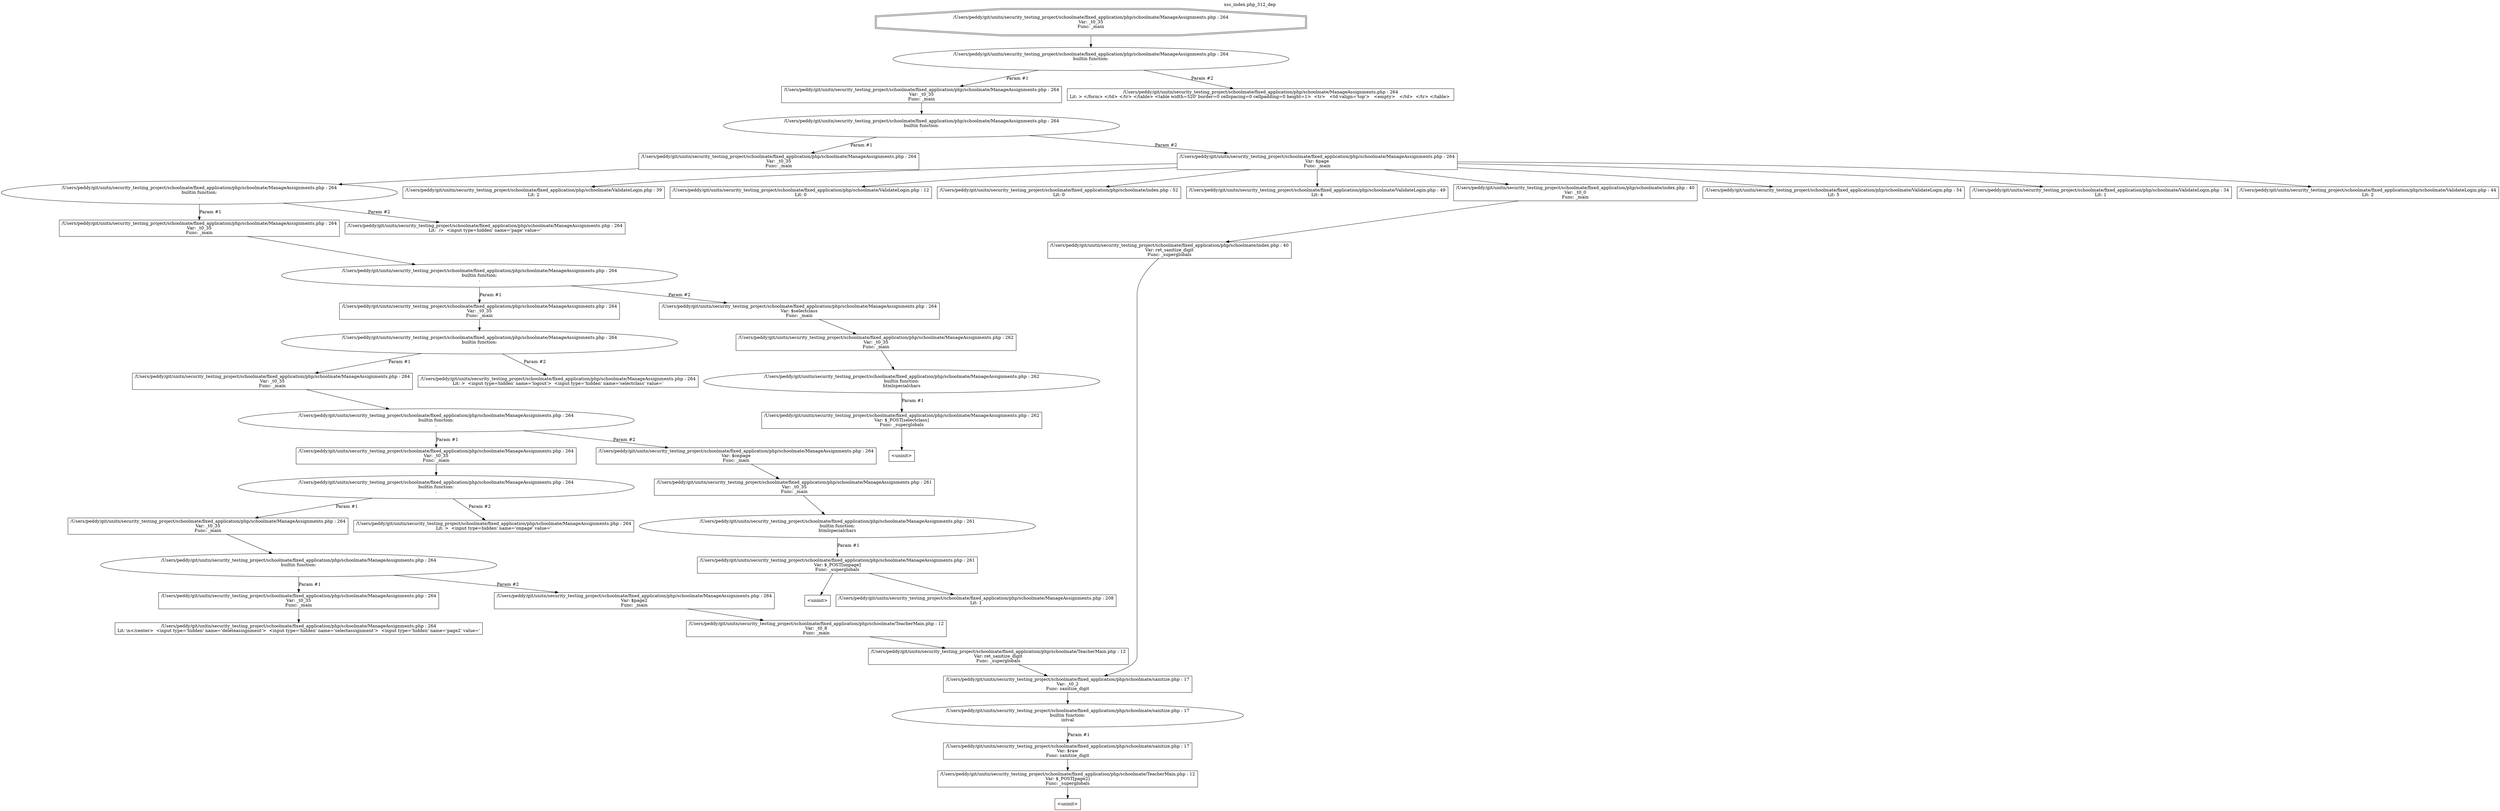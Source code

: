digraph cfg {
  label="xss_index.php_312_dep";
  labelloc=t;
  n1 [shape=doubleoctagon, label="/Users/peddy/git/unitn/security_testing_project/schoolmate/fixed_application/php/schoolmate/ManageAssignments.php : 264\nVar: _t0_35\nFunc: _main\n"];
  n2 [shape=ellipse, label="/Users/peddy/git/unitn/security_testing_project/schoolmate/fixed_application/php/schoolmate/ManageAssignments.php : 264\nbuiltin function:\n.\n"];
  n3 [shape=box, label="/Users/peddy/git/unitn/security_testing_project/schoolmate/fixed_application/php/schoolmate/ManageAssignments.php : 264\nVar: _t0_35\nFunc: _main\n"];
  n4 [shape=ellipse, label="/Users/peddy/git/unitn/security_testing_project/schoolmate/fixed_application/php/schoolmate/ManageAssignments.php : 264\nbuiltin function:\n.\n"];
  n5 [shape=box, label="/Users/peddy/git/unitn/security_testing_project/schoolmate/fixed_application/php/schoolmate/ManageAssignments.php : 264\nVar: _t0_35\nFunc: _main\n"];
  n6 [shape=ellipse, label="/Users/peddy/git/unitn/security_testing_project/schoolmate/fixed_application/php/schoolmate/ManageAssignments.php : 264\nbuiltin function:\n.\n"];
  n7 [shape=box, label="/Users/peddy/git/unitn/security_testing_project/schoolmate/fixed_application/php/schoolmate/ManageAssignments.php : 264\nVar: _t0_35\nFunc: _main\n"];
  n8 [shape=ellipse, label="/Users/peddy/git/unitn/security_testing_project/schoolmate/fixed_application/php/schoolmate/ManageAssignments.php : 264\nbuiltin function:\n.\n"];
  n9 [shape=box, label="/Users/peddy/git/unitn/security_testing_project/schoolmate/fixed_application/php/schoolmate/ManageAssignments.php : 264\nVar: _t0_35\nFunc: _main\n"];
  n10 [shape=ellipse, label="/Users/peddy/git/unitn/security_testing_project/schoolmate/fixed_application/php/schoolmate/ManageAssignments.php : 264\nbuiltin function:\n.\n"];
  n11 [shape=box, label="/Users/peddy/git/unitn/security_testing_project/schoolmate/fixed_application/php/schoolmate/ManageAssignments.php : 264\nVar: _t0_35\nFunc: _main\n"];
  n12 [shape=ellipse, label="/Users/peddy/git/unitn/security_testing_project/schoolmate/fixed_application/php/schoolmate/ManageAssignments.php : 264\nbuiltin function:\n.\n"];
  n13 [shape=box, label="/Users/peddy/git/unitn/security_testing_project/schoolmate/fixed_application/php/schoolmate/ManageAssignments.php : 264\nVar: _t0_35\nFunc: _main\n"];
  n14 [shape=ellipse, label="/Users/peddy/git/unitn/security_testing_project/schoolmate/fixed_application/php/schoolmate/ManageAssignments.php : 264\nbuiltin function:\n.\n"];
  n15 [shape=box, label="/Users/peddy/git/unitn/security_testing_project/schoolmate/fixed_application/php/schoolmate/ManageAssignments.php : 264\nVar: _t0_35\nFunc: _main\n"];
  n16 [shape=ellipse, label="/Users/peddy/git/unitn/security_testing_project/schoolmate/fixed_application/php/schoolmate/ManageAssignments.php : 264\nbuiltin function:\n.\n"];
  n17 [shape=box, label="/Users/peddy/git/unitn/security_testing_project/schoolmate/fixed_application/php/schoolmate/ManageAssignments.php : 264\nVar: _t0_35\nFunc: _main\n"];
  n18 [shape=box, label="/Users/peddy/git/unitn/security_testing_project/schoolmate/fixed_application/php/schoolmate/ManageAssignments.php : 264\nLit: \\n</center>  <input type='hidden' name='deleteassignment'>  <input type='hidden' name='selectassignment'>  <input type='hidden' name='page2' value='\n"];
  n19 [shape=box, label="/Users/peddy/git/unitn/security_testing_project/schoolmate/fixed_application/php/schoolmate/ManageAssignments.php : 264\nVar: $page2\nFunc: _main\n"];
  n20 [shape=box, label="/Users/peddy/git/unitn/security_testing_project/schoolmate/fixed_application/php/schoolmate/TeacherMain.php : 12\nVar: _t0_8\nFunc: _main\n"];
  n21 [shape=box, label="/Users/peddy/git/unitn/security_testing_project/schoolmate/fixed_application/php/schoolmate/TeacherMain.php : 12\nVar: ret_sanitize_digit\nFunc: _superglobals\n"];
  n22 [shape=box, label="/Users/peddy/git/unitn/security_testing_project/schoolmate/fixed_application/php/schoolmate/sanitize.php : 17\nVar: _t0_2\nFunc: sanitize_digit\n"];
  n23 [shape=ellipse, label="/Users/peddy/git/unitn/security_testing_project/schoolmate/fixed_application/php/schoolmate/sanitize.php : 17\nbuiltin function:\nintval\n"];
  n24 [shape=box, label="/Users/peddy/git/unitn/security_testing_project/schoolmate/fixed_application/php/schoolmate/sanitize.php : 17\nVar: $raw\nFunc: sanitize_digit\n"];
  n25 [shape=box, label="/Users/peddy/git/unitn/security_testing_project/schoolmate/fixed_application/php/schoolmate/TeacherMain.php : 12\nVar: $_POST[page2]\nFunc: _superglobals\n"];
  n26 [shape=box, label="<uninit>"];
  n27 [shape=box, label="/Users/peddy/git/unitn/security_testing_project/schoolmate/fixed_application/php/schoolmate/ManageAssignments.php : 264\nLit: >  <input type=hidden' name='onpage' value='\n"];
  n28 [shape=box, label="/Users/peddy/git/unitn/security_testing_project/schoolmate/fixed_application/php/schoolmate/ManageAssignments.php : 264\nVar: $onpage\nFunc: _main\n"];
  n29 [shape=box, label="/Users/peddy/git/unitn/security_testing_project/schoolmate/fixed_application/php/schoolmate/ManageAssignments.php : 261\nVar: _t0_35\nFunc: _main\n"];
  n30 [shape=ellipse, label="/Users/peddy/git/unitn/security_testing_project/schoolmate/fixed_application/php/schoolmate/ManageAssignments.php : 261\nbuiltin function:\nhtmlspecialchars\n"];
  n31 [shape=box, label="/Users/peddy/git/unitn/security_testing_project/schoolmate/fixed_application/php/schoolmate/ManageAssignments.php : 261\nVar: $_POST[onpage]\nFunc: _superglobals\n"];
  n32 [shape=box, label="<uninit>"];
  n33 [shape=box, label="/Users/peddy/git/unitn/security_testing_project/schoolmate/fixed_application/php/schoolmate/ManageAssignments.php : 208\nLit: 1\n"];
  n34 [shape=box, label="/Users/peddy/git/unitn/security_testing_project/schoolmate/fixed_application/php/schoolmate/ManageAssignments.php : 264\nLit: >  <input type=hidden' name='logout'>  <input type='hidden' name='selectclass' value='\n"];
  n35 [shape=box, label="/Users/peddy/git/unitn/security_testing_project/schoolmate/fixed_application/php/schoolmate/ManageAssignments.php : 264\nVar: $selectclass\nFunc: _main\n"];
  n36 [shape=box, label="/Users/peddy/git/unitn/security_testing_project/schoolmate/fixed_application/php/schoolmate/ManageAssignments.php : 262\nVar: _t0_35\nFunc: _main\n"];
  n37 [shape=ellipse, label="/Users/peddy/git/unitn/security_testing_project/schoolmate/fixed_application/php/schoolmate/ManageAssignments.php : 262\nbuiltin function:\nhtmlspecialchars\n"];
  n38 [shape=box, label="/Users/peddy/git/unitn/security_testing_project/schoolmate/fixed_application/php/schoolmate/ManageAssignments.php : 262\nVar: $_POST[selectclass]\nFunc: _superglobals\n"];
  n39 [shape=box, label="<uninit>"];
  n40 [shape=box, label="/Users/peddy/git/unitn/security_testing_project/schoolmate/fixed_application/php/schoolmate/ManageAssignments.php : 264\nLit:  />  <input type=hidden' name='page' value='\n"];
  n41 [shape=box, label="/Users/peddy/git/unitn/security_testing_project/schoolmate/fixed_application/php/schoolmate/ManageAssignments.php : 264\nVar: $page\nFunc: _main\n"];
  n42 [shape=box, label="/Users/peddy/git/unitn/security_testing_project/schoolmate/fixed_application/php/schoolmate/ValidateLogin.php : 39\nLit: 2\n"];
  n43 [shape=box, label="/Users/peddy/git/unitn/security_testing_project/schoolmate/fixed_application/php/schoolmate/ValidateLogin.php : 12\nLit: 0\n"];
  n44 [shape=box, label="/Users/peddy/git/unitn/security_testing_project/schoolmate/fixed_application/php/schoolmate/index.php : 52\nLit: 0\n"];
  n45 [shape=box, label="/Users/peddy/git/unitn/security_testing_project/schoolmate/fixed_application/php/schoolmate/ValidateLogin.php : 49\nLit: 4\n"];
  n46 [shape=box, label="/Users/peddy/git/unitn/security_testing_project/schoolmate/fixed_application/php/schoolmate/index.php : 40\nVar: _t0_0\nFunc: _main\n"];
  n47 [shape=box, label="/Users/peddy/git/unitn/security_testing_project/schoolmate/fixed_application/php/schoolmate/index.php : 40\nVar: ret_sanitize_digit\nFunc: _superglobals\n"];
  n48 [shape=box, label="/Users/peddy/git/unitn/security_testing_project/schoolmate/fixed_application/php/schoolmate/ValidateLogin.php : 54\nLit: 5\n"];
  n49 [shape=box, label="/Users/peddy/git/unitn/security_testing_project/schoolmate/fixed_application/php/schoolmate/ValidateLogin.php : 34\nLit: 1\n"];
  n50 [shape=box, label="/Users/peddy/git/unitn/security_testing_project/schoolmate/fixed_application/php/schoolmate/ValidateLogin.php : 44\nLit: 2\n"];
  n51 [shape=box, label="/Users/peddy/git/unitn/security_testing_project/schoolmate/fixed_application/php/schoolmate/ManageAssignments.php : 264\nLit: > </form> </td> </tr> </table> <table width=520' border=0 cellspacing=0 cellpadding=0 height=1>  <tr>   <td valign='top'>   <empty>   </td>  </tr> </table> \n"];
  n1 -> n2;
  n3 -> n4;
  n5 -> n6;
  n7 -> n8;
  n9 -> n10;
  n11 -> n12;
  n13 -> n14;
  n15 -> n16;
  n17 -> n18;
  n16 -> n17[label="Param #1"];
  n16 -> n19[label="Param #2"];
  n22 -> n23;
  n25 -> n26;
  n24 -> n25;
  n23 -> n24[label="Param #1"];
  n21 -> n22;
  n20 -> n21;
  n19 -> n20;
  n14 -> n15[label="Param #1"];
  n14 -> n27[label="Param #2"];
  n12 -> n13[label="Param #1"];
  n12 -> n28[label="Param #2"];
  n29 -> n30;
  n31 -> n32;
  n31 -> n33;
  n30 -> n31[label="Param #1"];
  n28 -> n29;
  n10 -> n11[label="Param #1"];
  n10 -> n34[label="Param #2"];
  n8 -> n9[label="Param #1"];
  n8 -> n35[label="Param #2"];
  n36 -> n37;
  n38 -> n39;
  n37 -> n38[label="Param #1"];
  n35 -> n36;
  n6 -> n7[label="Param #1"];
  n6 -> n40[label="Param #2"];
  n4 -> n5[label="Param #1"];
  n4 -> n41[label="Param #2"];
  n41 -> n42;
  n41 -> n43;
  n41 -> n44;
  n41 -> n45;
  n41 -> n46;
  n41 -> n48;
  n41 -> n49;
  n41 -> n50;
  n47 -> n22;
  n46 -> n47;
  n2 -> n3[label="Param #1"];
  n2 -> n51[label="Param #2"];
}

